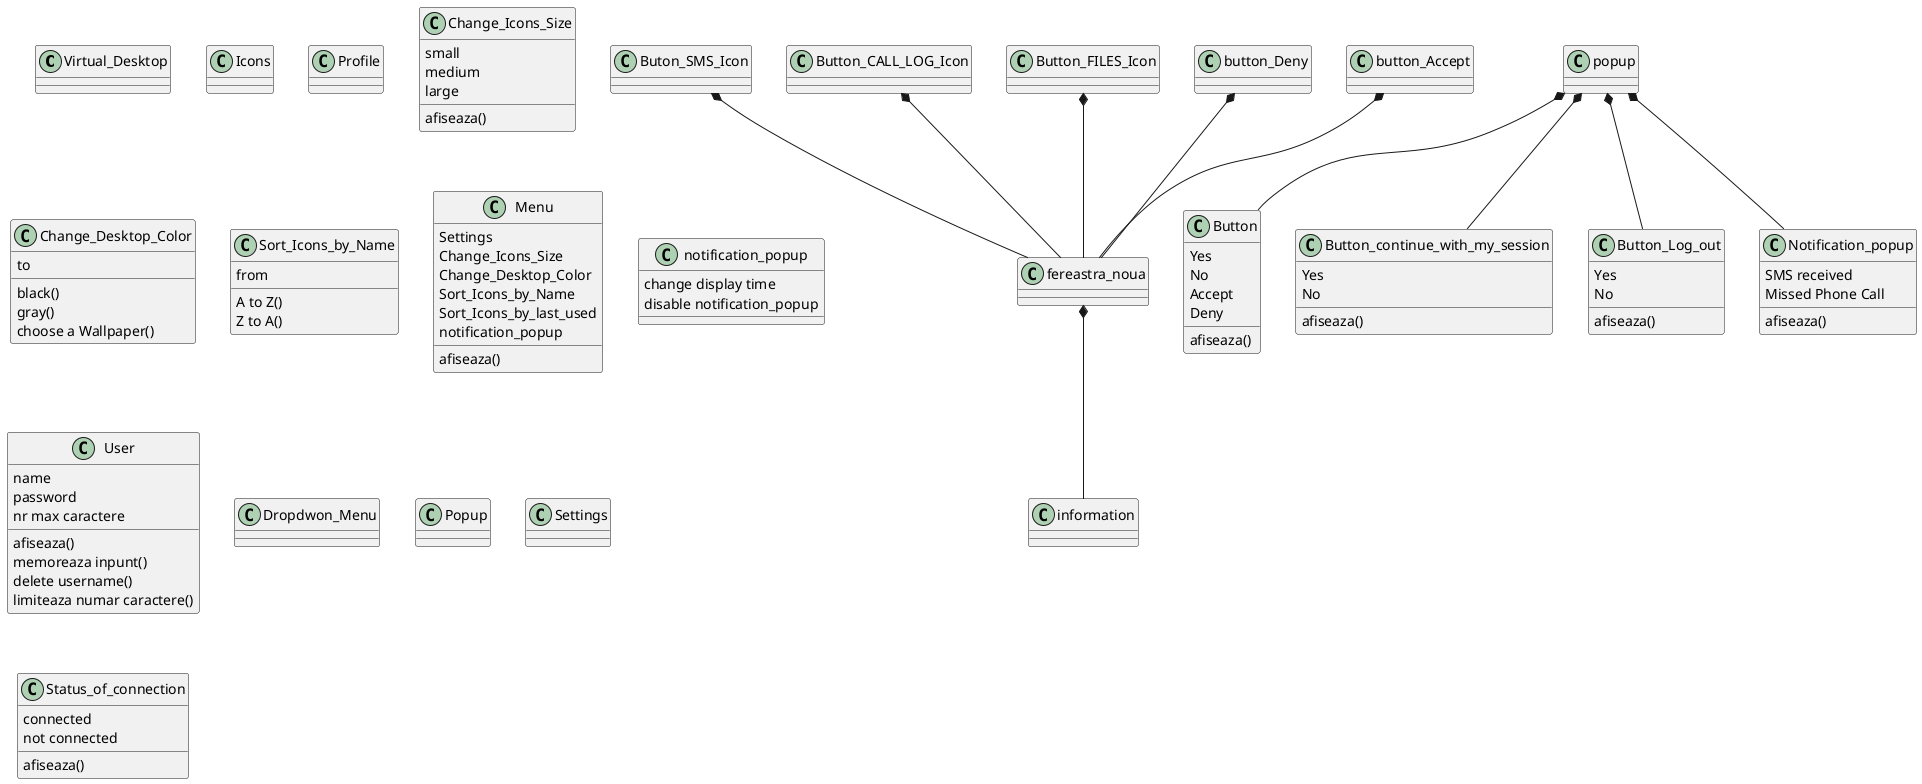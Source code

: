 @startuml
class Virtual_Desktop {
}
class Icons {
}
class Buton_SMS_Icon {
}
class Button_CALL_LOG_Icon {
}
class Button_FILES_Icon {
}
class Profile {
}
class button_Deny {
}
class button_Accept
popup *-- Button
popup *-- Button_continue_with_my_session
popup *-- Button_Log_out
popup *-- Notification_popup

class Button_Log_out {
afiseaza()
Yes
No
}
class Button_continue_with_my_session {
afiseaza()
Yes
No
}

class Change_Icons_Size {
small
medium
large
afiseaza()
}

class Change_Desktop_Color {
to
black()
gray()
choose a Wallpaper()
}

class Sort_Icons_by_Name {
from
A to Z()
Z to A()
}

class Menu{
Settings
afiseaza()
Change_Icons_Size
Change_Desktop_Color
Sort_Icons_by_Name
Sort_Icons_by_last_used
notification_popup
}


class notification_popup {
change display time
disable notification_popup
}

class User {
name
password
nr max caractere
afiseaza()
memoreaza inpunt()
delete username()
limiteaza numar caractere()
}
class Dropdwon_Menu {
}
class Popup {

}
class Settings {
}
class Status_of_connection {
connected
not connected
afiseaza()
}
class fereastra_noua {
}
class Button {
Yes
No
Accept
Deny
afiseaza()
}

class Notification_popup {
SMS received
Missed Phone Call
afiseaza()
}
class information
fereastra_noua *-- information
Buton_SMS_Icon *-- fereastra_noua
Button_CALL_LOG_Icon *-- fereastra_noua
Button_FILES_Icon *-- fereastra_noua
button_Accept *-- fereastra_noua
button_Deny *-- fereastra_noua

@enduml